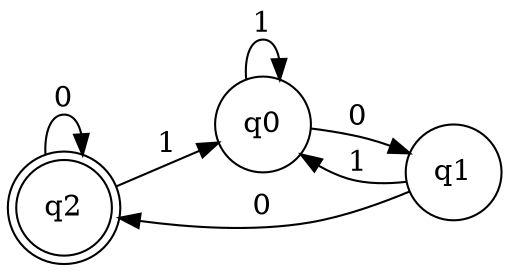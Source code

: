 digraph TP02_03_a {
	rankdir=LR;
	graph [dpi = 300];
	node [shape = doublecircle]; q2;
	node [shape = circle];
	q0 -> q1 [ label = "0" ]; q0 -> q0 [ label = "1" ];
	q1 -> q2 [ label = "0" ]; q1 -> q0 [ label = "1" ];
	q2 -> q2 [ label = "0" ]; q2 -> q0 [ label = "1" ];
}

